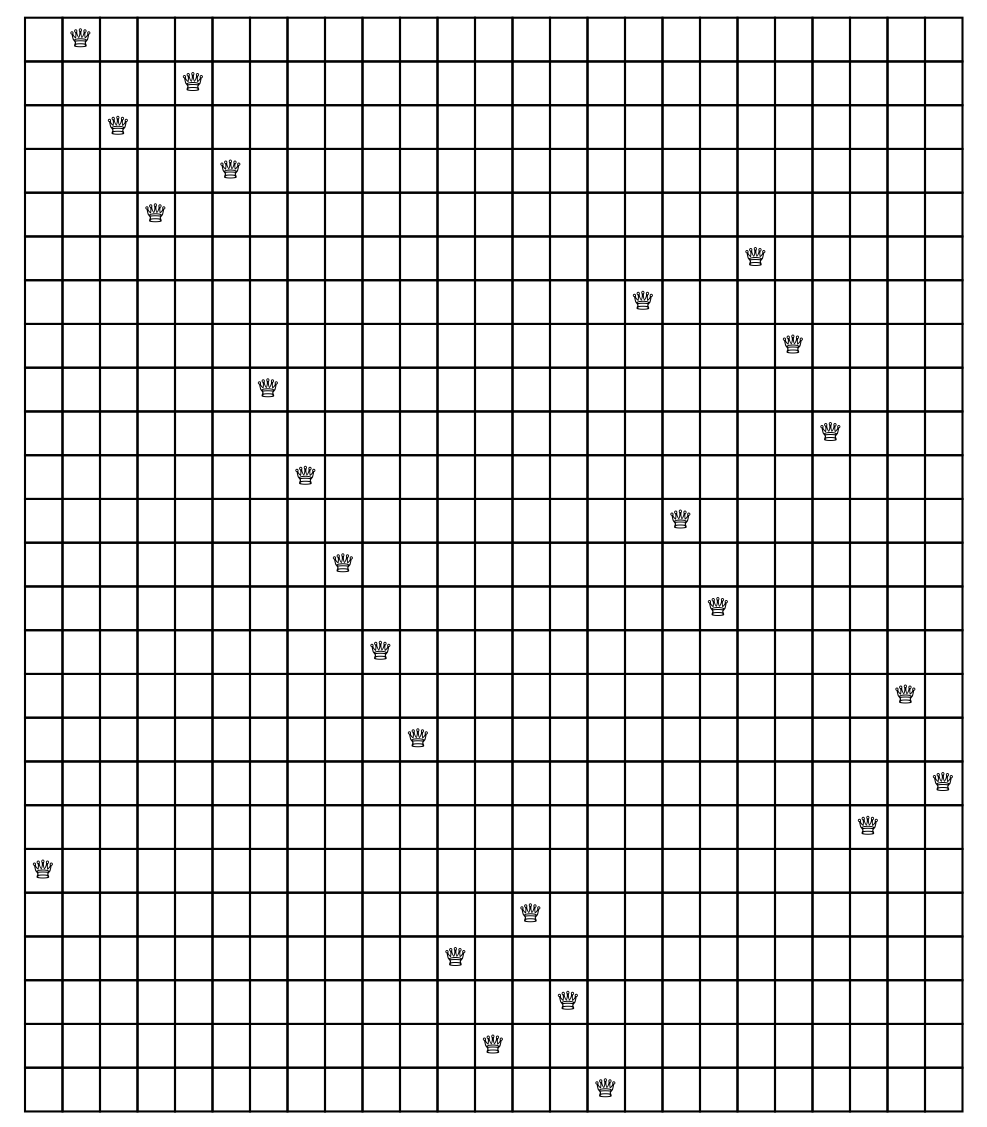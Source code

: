 digraph D{
    node [shape=plaintext]
  some_node [ 
  label=< 
  <table border="0" cellborder="1" cellspacing="0"> 
  <tr><td></td><td>&#9813;</td><td></td><td></td><td></td><td></td><td></td><td></td><td></td><td></td><td></td><td></td><td></td><td></td><td></td><td></td><td></td><td></td><td></td><td></td><td></td><td></td><td></td><td></td><td></td> </tr>
 <tr><td></td><td></td><td></td><td></td><td>&#9813;</td><td></td><td></td><td></td><td></td><td></td><td></td><td></td><td></td><td></td><td></td><td></td><td></td><td></td><td></td><td></td><td></td><td></td><td></td><td></td><td></td> </tr>
 <tr><td></td><td></td><td>&#9813;</td><td></td><td></td><td></td><td></td><td></td><td></td><td></td><td></td><td></td><td></td><td></td><td></td><td></td><td></td><td></td><td></td><td></td><td></td><td></td><td></td><td></td><td></td> </tr>
 <tr><td></td><td></td><td></td><td></td><td></td><td>&#9813;</td><td></td><td></td><td></td><td></td><td></td><td></td><td></td><td></td><td></td><td></td><td></td><td></td><td></td><td></td><td></td><td></td><td></td><td></td><td></td> </tr>
 <tr><td></td><td></td><td></td><td>&#9813;</td><td></td><td></td><td></td><td></td><td></td><td></td><td></td><td></td><td></td><td></td><td></td><td></td><td></td><td></td><td></td><td></td><td></td><td></td><td></td><td></td><td></td> </tr>
 <tr><td></td><td></td><td></td><td></td><td></td><td></td><td></td><td></td><td></td><td></td><td></td><td></td><td></td><td></td><td></td><td></td><td></td><td></td><td></td><td>&#9813;</td><td></td><td></td><td></td><td></td><td></td> </tr>
 <tr><td></td><td></td><td></td><td></td><td></td><td></td><td></td><td></td><td></td><td></td><td></td><td></td><td></td><td></td><td></td><td></td><td>&#9813;</td><td></td><td></td><td></td><td></td><td></td><td></td><td></td><td></td> </tr>
 <tr><td></td><td></td><td></td><td></td><td></td><td></td><td></td><td></td><td></td><td></td><td></td><td></td><td></td><td></td><td></td><td></td><td></td><td></td><td></td><td></td><td>&#9813;</td><td></td><td></td><td></td><td></td> </tr>
 <tr><td></td><td></td><td></td><td></td><td></td><td></td><td>&#9813;</td><td></td><td></td><td></td><td></td><td></td><td></td><td></td><td></td><td></td><td></td><td></td><td></td><td></td><td></td><td></td><td></td><td></td><td></td> </tr>
 <tr><td></td><td></td><td></td><td></td><td></td><td></td><td></td><td></td><td></td><td></td><td></td><td></td><td></td><td></td><td></td><td></td><td></td><td></td><td></td><td></td><td></td><td>&#9813;</td><td></td><td></td><td></td> </tr>
 <tr><td></td><td></td><td></td><td></td><td></td><td></td><td></td><td>&#9813;</td><td></td><td></td><td></td><td></td><td></td><td></td><td></td><td></td><td></td><td></td><td></td><td></td><td></td><td></td><td></td><td></td><td></td> </tr>
 <tr><td></td><td></td><td></td><td></td><td></td><td></td><td></td><td></td><td></td><td></td><td></td><td></td><td></td><td></td><td></td><td></td><td></td><td>&#9813;</td><td></td><td></td><td></td><td></td><td></td><td></td><td></td> </tr>
 <tr><td></td><td></td><td></td><td></td><td></td><td></td><td></td><td></td><td>&#9813;</td><td></td><td></td><td></td><td></td><td></td><td></td><td></td><td></td><td></td><td></td><td></td><td></td><td></td><td></td><td></td><td></td> </tr>
 <tr><td></td><td></td><td></td><td></td><td></td><td></td><td></td><td></td><td></td><td></td><td></td><td></td><td></td><td></td><td></td><td></td><td></td><td></td><td>&#9813;</td><td></td><td></td><td></td><td></td><td></td><td></td> </tr>
 <tr><td></td><td></td><td></td><td></td><td></td><td></td><td></td><td></td><td></td><td>&#9813;</td><td></td><td></td><td></td><td></td><td></td><td></td><td></td><td></td><td></td><td></td><td></td><td></td><td></td><td></td><td></td> </tr>
 <tr><td></td><td></td><td></td><td></td><td></td><td></td><td></td><td></td><td></td><td></td><td></td><td></td><td></td><td></td><td></td><td></td><td></td><td></td><td></td><td></td><td></td><td></td><td></td><td>&#9813;</td><td></td> </tr>
 <tr><td></td><td></td><td></td><td></td><td></td><td></td><td></td><td></td><td></td><td></td><td>&#9813;</td><td></td><td></td><td></td><td></td><td></td><td></td><td></td><td></td><td></td><td></td><td></td><td></td><td></td><td></td> </tr>
 <tr><td></td><td></td><td></td><td></td><td></td><td></td><td></td><td></td><td></td><td></td><td></td><td></td><td></td><td></td><td></td><td></td><td></td><td></td><td></td><td></td><td></td><td></td><td></td><td></td><td>&#9813;</td> </tr>
 <tr><td></td><td></td><td></td><td></td><td></td><td></td><td></td><td></td><td></td><td></td><td></td><td></td><td></td><td></td><td></td><td></td><td></td><td></td><td></td><td></td><td></td><td></td><td>&#9813;</td><td></td><td></td> </tr>
 <tr><td>&#9813;</td><td></td><td></td><td></td><td></td><td></td><td></td><td></td><td></td><td></td><td></td><td></td><td></td><td></td><td></td><td></td><td></td><td></td><td></td><td></td><td></td><td></td><td></td><td></td><td></td> </tr>
 <tr><td></td><td></td><td></td><td></td><td></td><td></td><td></td><td></td><td></td><td></td><td></td><td></td><td></td><td>&#9813;</td><td></td><td></td><td></td><td></td><td></td><td></td><td></td><td></td><td></td><td></td><td></td> </tr>
 <tr><td></td><td></td><td></td><td></td><td></td><td></td><td></td><td></td><td></td><td></td><td></td><td>&#9813;</td><td></td><td></td><td></td><td></td><td></td><td></td><td></td><td></td><td></td><td></td><td></td><td></td><td></td> </tr>
 <tr><td></td><td></td><td></td><td></td><td></td><td></td><td></td><td></td><td></td><td></td><td></td><td></td><td></td><td></td><td>&#9813;</td><td></td><td></td><td></td><td></td><td></td><td></td><td></td><td></td><td></td><td></td> </tr>
 <tr><td></td><td></td><td></td><td></td><td></td><td></td><td></td><td></td><td></td><td></td><td></td><td></td><td>&#9813;</td><td></td><td></td><td></td><td></td><td></td><td></td><td></td><td></td><td></td><td></td><td></td><td></td> </tr>
 <tr><td></td><td></td><td></td><td></td><td></td><td></td><td></td><td></td><td></td><td></td><td></td><td></td><td></td><td></td><td></td><td>&#9813;</td><td></td><td></td><td></td><td></td><td></td><td></td><td></td><td></td><td></td> </tr>
</table>>];
 }